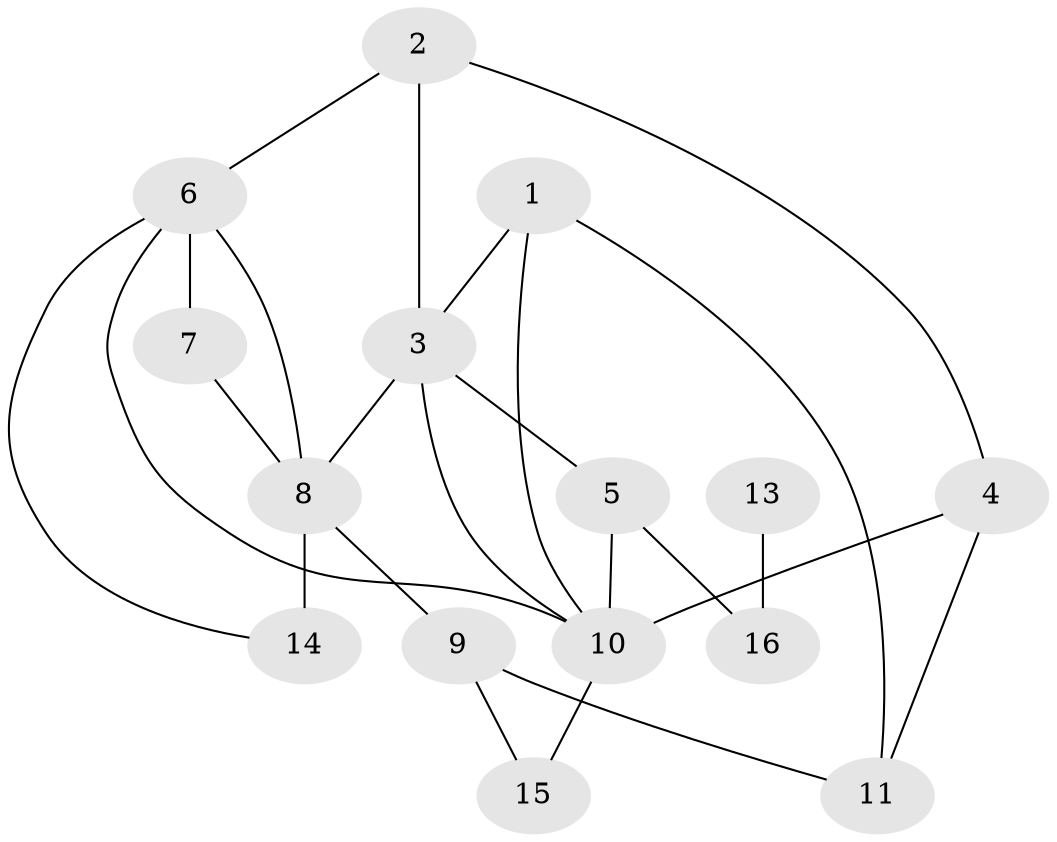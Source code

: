// original degree distribution, {2: 0.3076923076923077, 3: 0.2692307692307692, 1: 0.21153846153846154, 4: 0.09615384615384616, 5: 0.038461538461538464, 7: 0.019230769230769232, 6: 0.038461538461538464, 0: 0.019230769230769232}
// Generated by graph-tools (version 1.1) at 2025/48/03/04/25 22:48:31]
// undirected, 15 vertices, 24 edges
graph export_dot {
  node [color=gray90,style=filled];
  1;
  2;
  3;
  4;
  5;
  6;
  7;
  8;
  9;
  10;
  11;
  13;
  14;
  15;
  16;
  1 -- 3 [weight=2.0];
  1 -- 10 [weight=1.0];
  1 -- 11 [weight=1.0];
  2 -- 3 [weight=1.0];
  2 -- 4 [weight=1.0];
  2 -- 6 [weight=1.0];
  3 -- 5 [weight=1.0];
  3 -- 8 [weight=3.0];
  3 -- 10 [weight=1.0];
  4 -- 10 [weight=1.0];
  4 -- 11 [weight=1.0];
  5 -- 10 [weight=2.0];
  5 -- 16 [weight=1.0];
  6 -- 7 [weight=1.0];
  6 -- 8 [weight=1.0];
  6 -- 10 [weight=1.0];
  6 -- 14 [weight=1.0];
  7 -- 8 [weight=1.0];
  8 -- 9 [weight=1.0];
  8 -- 14 [weight=3.0];
  9 -- 11 [weight=1.0];
  9 -- 15 [weight=1.0];
  10 -- 15 [weight=1.0];
  13 -- 16 [weight=1.0];
}
